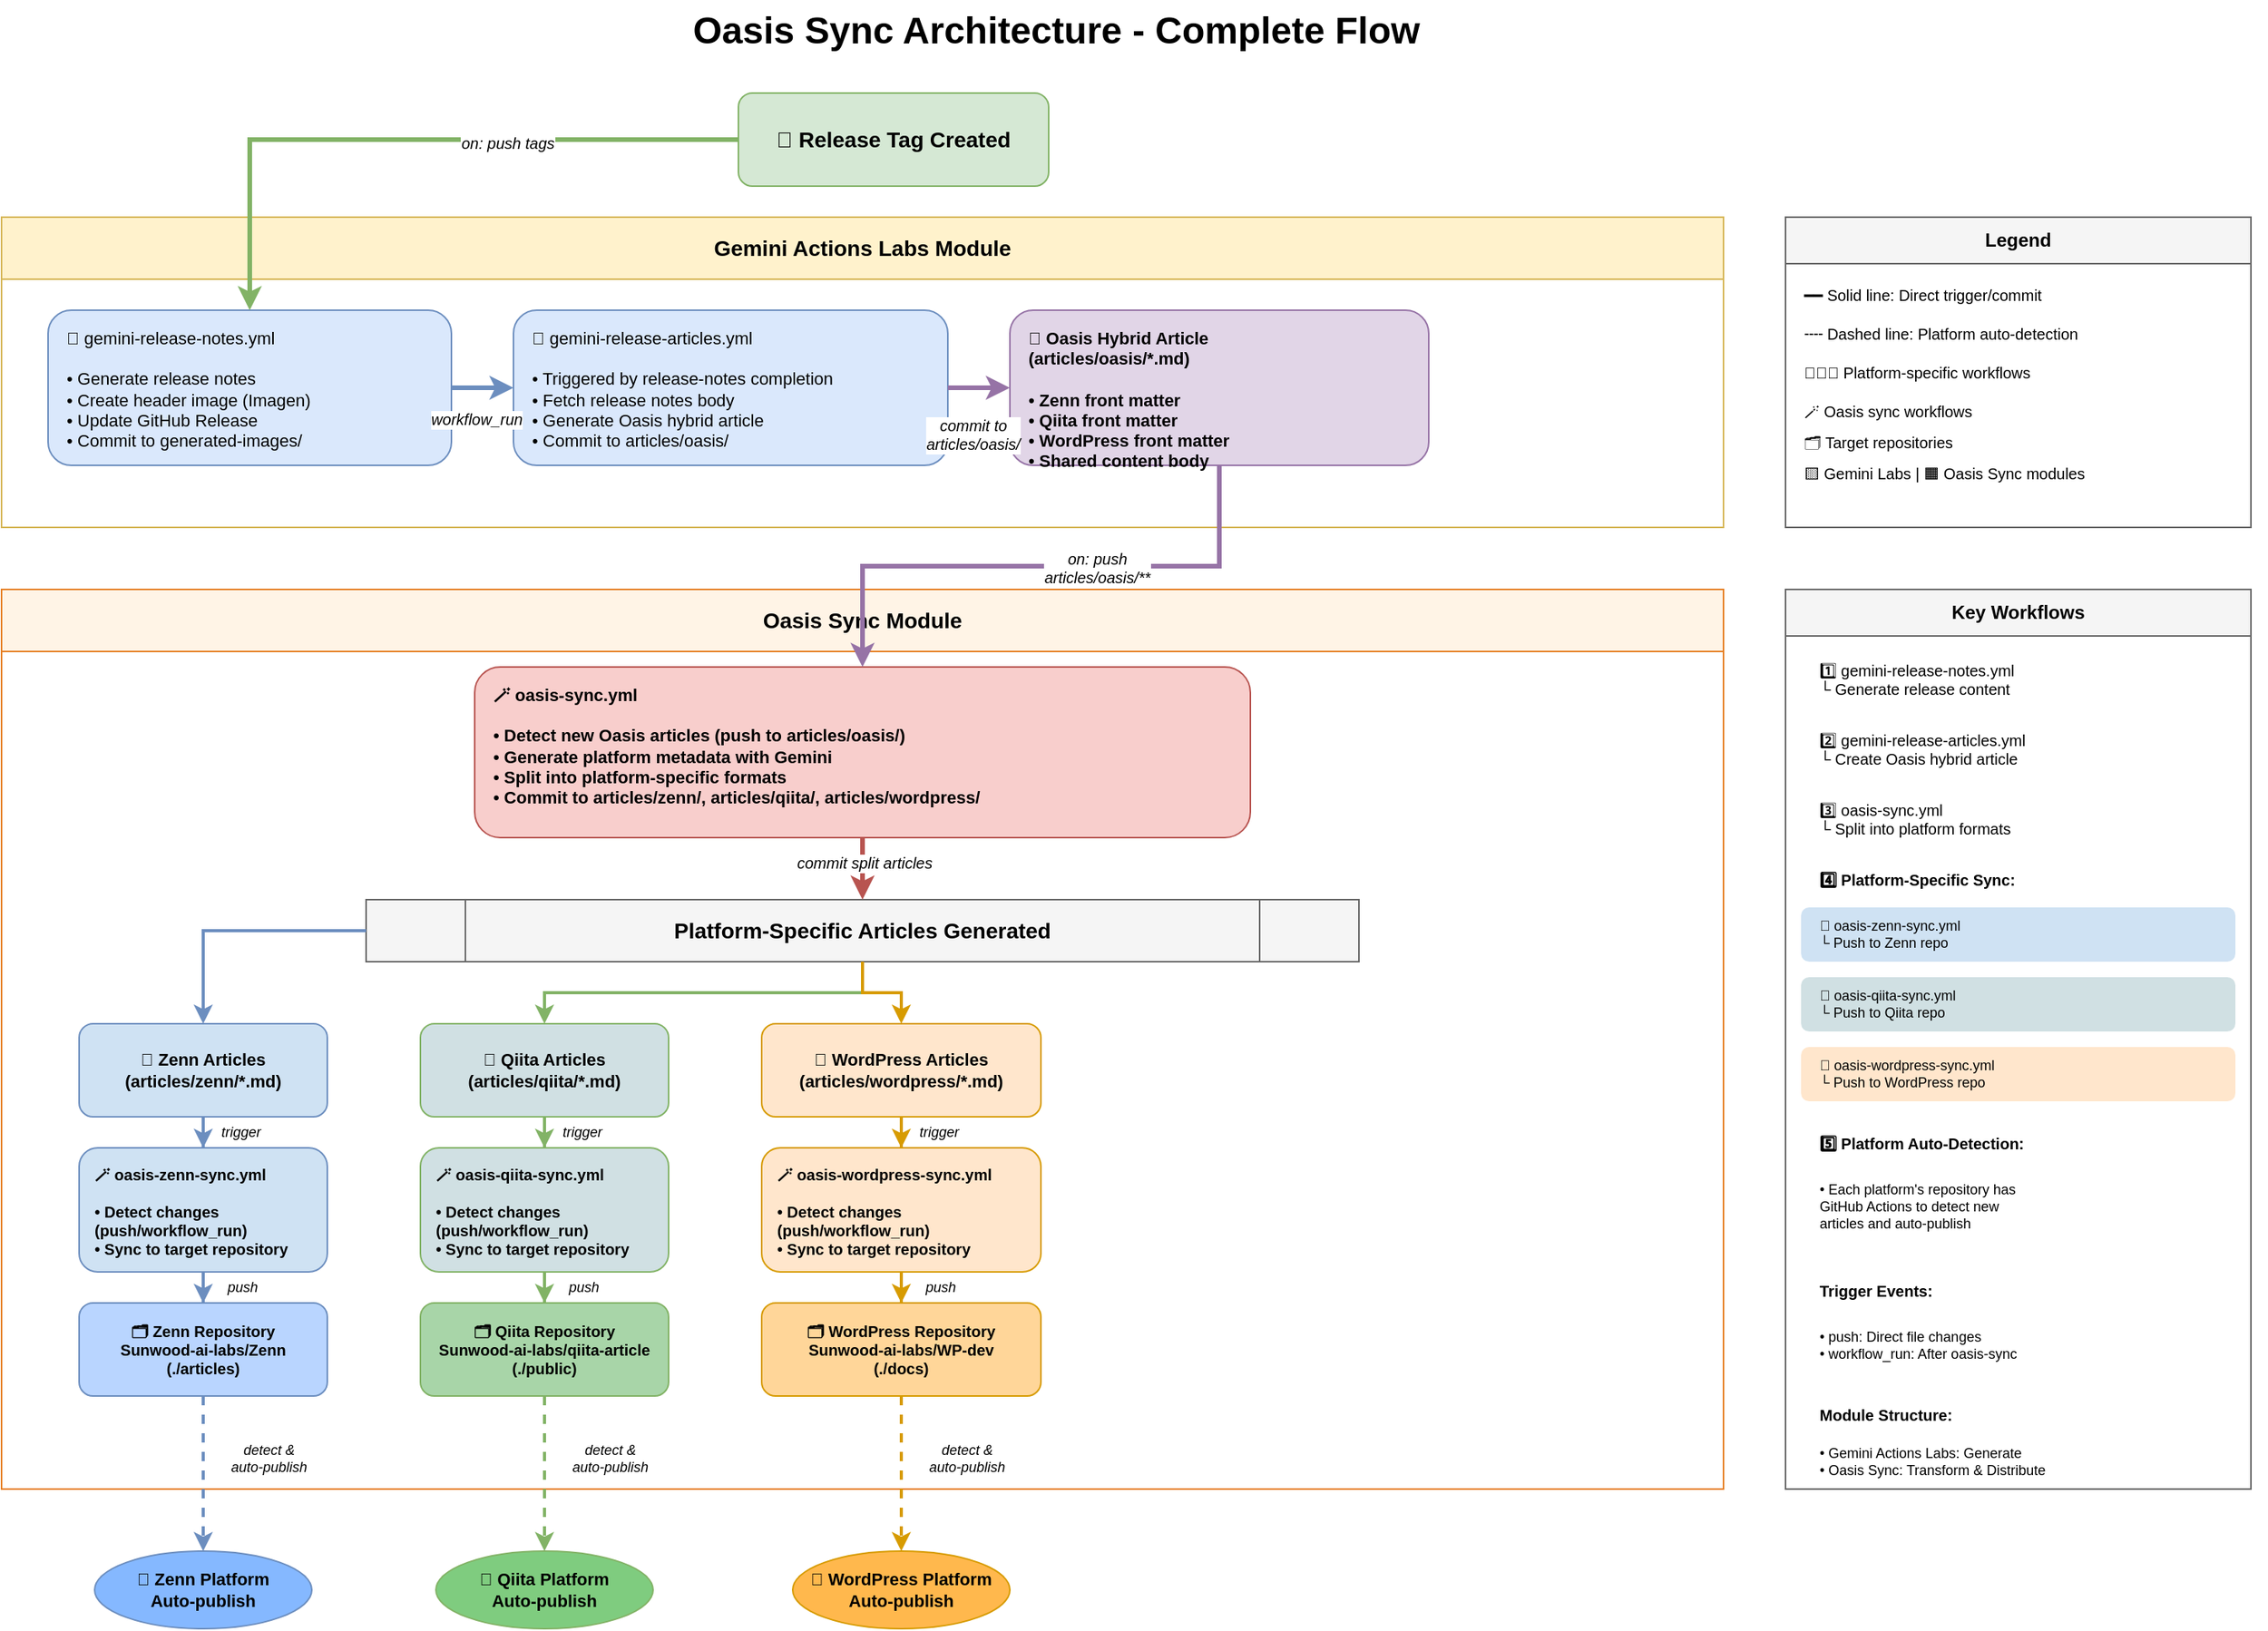 <mxfile>
    <diagram id="-tfUMTEdt4RNtD6wDK0i" name="Oasis Sync Architecture">
        <mxGraphModel dx="2176" dy="1653" grid="1" gridSize="10" guides="1" tooltips="1" connect="1" arrows="1" fold="1" page="1" pageScale="1" pageWidth="1450" pageHeight="1200" math="0" shadow="0">
            <root>
                <mxCell id="0"/>
                <mxCell id="1" parent="0"/>
                <mxCell id="46" value="Oasis Sync Architecture - Complete Flow" style="text;html=1;strokeColor=none;fillColor=none;align=center;verticalAlign=middle;whiteSpace=wrap;rounded=0;fontSize=24;fontStyle=1" parent="1" vertex="1">
                    <mxGeometry x="580" y="20" width="500" height="40" as="geometry"/>
                </mxCell>
                <mxCell id="47" value="📌 Release Tag Created" style="rounded=1;whiteSpace=wrap;html=1;fillColor=#d5e8d4;strokeColor=#82b366;fontSize=14;fontStyle=1" parent="1" vertex="1">
                    <mxGeometry x="625" y="80" width="200" height="60" as="geometry"/>
                </mxCell>
                <mxCell id="48" value="Gemini Actions Labs Module" style="swimlane;whiteSpace=wrap;html=1;fillColor=#fff2cc;strokeColor=#d6b656;fontSize=14;fontStyle=1;startSize=40;" parent="1" vertex="1">
                    <mxGeometry x="150" y="160" width="1110" height="200" as="geometry"/>
                </mxCell>
                <mxCell id="49" value="📝 gemini-release-notes.yml&lt;br&gt;&lt;br&gt;• Generate release notes&lt;br&gt;• Create header image (Imagen)&lt;br&gt;• Update GitHub Release&lt;br&gt;• Commit to generated-images/" style="rounded=1;whiteSpace=wrap;html=1;fillColor=#dae8fc;strokeColor=#6c8ebf;fontSize=11;align=left;verticalAlign=top;spacingLeft=10;spacingTop=5;" parent="48" vertex="1">
                    <mxGeometry x="30" y="60" width="260" height="100" as="geometry"/>
                </mxCell>
                <mxCell id="50" value="📰 gemini-release-articles.yml&lt;br&gt;&lt;br&gt;• Triggered by release-notes completion&lt;br&gt;• Fetch release notes body&lt;br&gt;• Generate Oasis hybrid article&lt;br&gt;• Commit to articles/oasis/" style="rounded=1;whiteSpace=wrap;html=1;fillColor=#dae8fc;strokeColor=#6c8ebf;fontSize=11;align=left;verticalAlign=top;spacingLeft=10;spacingTop=5;" parent="48" vertex="1">
                    <mxGeometry x="330" y="60" width="280" height="100" as="geometry"/>
                </mxCell>
                <mxCell id="51" value="📄 Oasis Hybrid Article&lt;br&gt;(articles/oasis/*.md)&lt;br&gt;&lt;br&gt;• Zenn front matter&lt;br&gt;• Qiita front matter&lt;br&gt;• WordPress front matter&lt;br&gt;• Shared content body" style="rounded=1;whiteSpace=wrap;html=1;fillColor=#e1d5e7;strokeColor=#9673a6;fontSize=11;align=left;verticalAlign=top;spacingLeft=10;spacingTop=5;fontStyle=1" parent="48" vertex="1">
                    <mxGeometry x="650" y="60" width="270" height="100" as="geometry"/>
                </mxCell>
                <mxCell id="oasis-sync-module" value="Oasis Sync Module" style="swimlane;whiteSpace=wrap;html=1;fillColor=#fff4e6;strokeColor=#e67e22;fontSize=14;fontStyle=1;startSize=40;" parent="1" vertex="1">
                    <mxGeometry x="150" y="400" width="1110" height="580" as="geometry"/>
                </mxCell>
                <mxCell id="52" value="🪄 oasis-sync.yml&lt;br&gt;&lt;br&gt;• Detect new Oasis articles (push to articles/oasis/)&lt;br&gt;• Generate platform metadata with Gemini&lt;br&gt;• Split into platform-specific formats&lt;br&gt;• Commit to articles/zenn/, articles/qiita/, articles/wordpress/" style="rounded=1;whiteSpace=wrap;html=1;fillColor=#f8cecc;strokeColor=#b85450;fontSize=11;align=left;verticalAlign=top;spacingLeft=10;spacingTop=5;fontStyle=1" parent="oasis-sync-module" vertex="1">
                    <mxGeometry x="305" y="50" width="500" height="110" as="geometry"/>
                </mxCell>
                <mxCell id="53" value="" style="shape=process;whiteSpace=wrap;html=1;backgroundOutline=1;fillColor=#f5f5f5;strokeColor=#666666;fontSize=14;fontStyle=1" parent="oasis-sync-module" vertex="1">
                    <mxGeometry x="235" y="200" width="640" height="40" as="geometry"/>
                </mxCell>
                <mxCell id="54" value="Platform-Specific Articles Generated" style="text;html=1;strokeColor=none;fillColor=none;align=center;verticalAlign=middle;whiteSpace=wrap;rounded=0;fontSize=14;fontStyle=1" parent="oasis-sync-module" vertex="1">
                    <mxGeometry x="335" y="205" width="440" height="30" as="geometry"/>
                </mxCell>
                <mxCell id="55" value="📘 Zenn Articles&lt;br&gt;(articles/zenn/*.md)" style="rounded=1;whiteSpace=wrap;html=1;fillColor=#cfe2f3;strokeColor=#6c8ebf;fontSize=11;fontStyle=1" parent="oasis-sync-module" vertex="1">
                    <mxGeometry x="50" y="280" width="160" height="60" as="geometry"/>
                </mxCell>
                <mxCell id="56" value="🪄 oasis-zenn-sync.yml&lt;br&gt;&lt;br&gt;• Detect changes (push/workflow_run)&lt;br&gt;• Sync to target repository" style="rounded=1;whiteSpace=wrap;html=1;fillColor=#cfe2f3;strokeColor=#6c8ebf;fontSize=10;align=left;verticalAlign=top;spacingLeft=8;spacingTop=5;fontStyle=1" parent="oasis-sync-module" vertex="1">
                    <mxGeometry x="50" y="360" width="160" height="80" as="geometry"/>
                </mxCell>
                <mxCell id="57" value="🗂️ Zenn Repository&lt;br&gt;Sunwood-ai-labs/Zenn&lt;br&gt;(./articles)" style="rounded=1;whiteSpace=wrap;html=1;fillColor=#b9d5ff;strokeColor=#6c8ebf;fontSize=10;fontStyle=1" parent="oasis-sync-module" vertex="1">
                    <mxGeometry x="50" y="460" width="160" height="60" as="geometry"/>
                </mxCell>
                <mxCell id="59" value="📗 Qiita Articles&lt;br&gt;(articles/qiita/*.md)" style="rounded=1;whiteSpace=wrap;html=1;fillColor=#d0e0e3;strokeColor=#82b366;fontSize=11;fontStyle=1" parent="oasis-sync-module" vertex="1">
                    <mxGeometry x="270" y="280" width="160" height="60" as="geometry"/>
                </mxCell>
                <mxCell id="60" value="🪄 oasis-qiita-sync.yml&lt;br&gt;&lt;br&gt;• Detect changes (push/workflow_run)&lt;br&gt;• Sync to target repository" style="rounded=1;whiteSpace=wrap;html=1;fillColor=#d0e0e3;strokeColor=#82b366;fontSize=10;align=left;verticalAlign=top;spacingLeft=8;spacingTop=5;fontStyle=1" parent="oasis-sync-module" vertex="1">
                    <mxGeometry x="270" y="360" width="160" height="80" as="geometry"/>
                </mxCell>
                <mxCell id="61" value="🗂️ Qiita Repository&lt;br&gt;Sunwood-ai-labs/qiita-article&lt;br&gt;(./public)" style="rounded=1;whiteSpace=wrap;html=1;fillColor=#a8d5a8;strokeColor=#82b366;fontSize=10;fontStyle=1" parent="oasis-sync-module" vertex="1">
                    <mxGeometry x="270" y="460" width="160" height="60" as="geometry"/>
                </mxCell>
                <mxCell id="63" value="📙 WordPress Articles&lt;br&gt;(articles/wordpress/*.md)" style="rounded=1;whiteSpace=wrap;html=1;fillColor=#ffe6cc;strokeColor=#d79b00;fontSize=11;fontStyle=1" parent="oasis-sync-module" vertex="1">
                    <mxGeometry x="490" y="280" width="180" height="60" as="geometry"/>
                </mxCell>
                <mxCell id="64" value="🪄 oasis-wordpress-sync.yml&lt;br&gt;&lt;br&gt;• Detect changes (push/workflow_run)&lt;br&gt;• Sync to target repository" style="rounded=1;whiteSpace=wrap;html=1;fillColor=#ffe6cc;strokeColor=#d79b00;fontSize=10;align=left;verticalAlign=top;spacingLeft=8;spacingTop=5;fontStyle=1" parent="oasis-sync-module" vertex="1">
                    <mxGeometry x="490" y="360" width="180" height="80" as="geometry"/>
                </mxCell>
                <mxCell id="65" value="🗂️ WordPress Repository&lt;br&gt;Sunwood-ai-labs/WP-dev&lt;br&gt;(./docs)" style="rounded=1;whiteSpace=wrap;html=1;fillColor=#ffd699;strokeColor=#d79b00;fontSize=10;fontStyle=1" parent="oasis-sync-module" vertex="1">
                    <mxGeometry x="490" y="460" width="180" height="60" as="geometry"/>
                </mxCell>
                <mxCell id="58" value="📘 Zenn Platform&lt;br&gt;Auto-publish" style="ellipse;whiteSpace=wrap;html=1;fillColor=#85b8ff;strokeColor=#6c8ebf;fontSize=11;fontStyle=1" parent="1" vertex="1">
                    <mxGeometry x="210" y="1020" width="140" height="50" as="geometry"/>
                </mxCell>
                <mxCell id="62" value="📗 Qiita Platform&lt;br&gt;Auto-publish" style="ellipse;whiteSpace=wrap;html=1;fillColor=#7fcc7f;strokeColor=#82b366;fontSize=11;fontStyle=1" parent="1" vertex="1">
                    <mxGeometry x="430" y="1020" width="140" height="50" as="geometry"/>
                </mxCell>
                <mxCell id="66" value="📙 WordPress Platform&lt;br&gt;Auto-publish" style="ellipse;whiteSpace=wrap;html=1;fillColor=#ffb84d;strokeColor=#d79b00;fontSize=11;fontStyle=1" parent="1" vertex="1">
                    <mxGeometry x="660" y="1020" width="140" height="50" as="geometry"/>
                </mxCell>
                <mxCell id="67" value="Key Workflows" style="swimlane;whiteSpace=wrap;html=1;fillColor=#f5f5f5;strokeColor=#666666;fontSize=12;fontStyle=1;startSize=30;" parent="1" vertex="1">
                    <mxGeometry x="1300" y="400" width="300" height="580" as="geometry"/>
                </mxCell>
                <mxCell id="68" value="1️⃣ gemini-release-notes.yml&lt;br&gt;   └ Generate release content" style="text;html=1;strokeColor=none;fillColor=none;align=left;verticalAlign=top;whiteSpace=wrap;rounded=0;fontSize=10;spacingLeft=10;" parent="67" vertex="1">
                    <mxGeometry x="10" y="40" width="280" height="35" as="geometry"/>
                </mxCell>
                <mxCell id="69" value="2️⃣ gemini-release-articles.yml&lt;br&gt;   └ Create Oasis hybrid article" style="text;html=1;strokeColor=none;fillColor=none;align=left;verticalAlign=top;whiteSpace=wrap;rounded=0;fontSize=10;spacingLeft=10;" parent="67" vertex="1">
                    <mxGeometry x="10" y="85" width="280" height="35" as="geometry"/>
                </mxCell>
                <mxCell id="70" value="3️⃣ oasis-sync.yml&lt;br&gt;   └ Split into platform formats" style="text;html=1;strokeColor=none;fillColor=none;align=left;verticalAlign=top;whiteSpace=wrap;rounded=0;fontSize=10;spacingLeft=10;" parent="67" vertex="1">
                    <mxGeometry x="10" y="130" width="280" height="35" as="geometry"/>
                </mxCell>
                <mxCell id="71" value="4️⃣ Platform-Specific Sync:" style="text;html=1;strokeColor=none;fillColor=none;align=left;verticalAlign=top;whiteSpace=wrap;rounded=0;fontSize=10;fontStyle=1;spacingLeft=10;" parent="67" vertex="1">
                    <mxGeometry x="10" y="175" width="280" height="20" as="geometry"/>
                </mxCell>
                <mxCell id="72" value="   📘 oasis-zenn-sync.yml&lt;br&gt;      └ Push to Zenn repo" style="text;html=1;strokeColor=none;fillColor=#cfe2f3;align=left;verticalAlign=top;whiteSpace=wrap;rounded=1;fontSize=9;spacingLeft=10;" parent="67" vertex="1">
                    <mxGeometry x="10" y="205" width="280" height="35" as="geometry"/>
                </mxCell>
                <mxCell id="73" value="   📗 oasis-qiita-sync.yml&lt;br&gt;      └ Push to Qiita repo" style="text;html=1;strokeColor=none;fillColor=#d0e0e3;align=left;verticalAlign=top;whiteSpace=wrap;rounded=1;fontSize=9;spacingLeft=10;" parent="67" vertex="1">
                    <mxGeometry x="10" y="250" width="280" height="35" as="geometry"/>
                </mxCell>
                <mxCell id="74" value="   📙 oasis-wordpress-sync.yml&lt;br&gt;      └ Push to WordPress repo" style="text;html=1;strokeColor=none;fillColor=#ffe6cc;align=left;verticalAlign=top;whiteSpace=wrap;rounded=1;fontSize=9;spacingLeft=10;" parent="67" vertex="1">
                    <mxGeometry x="10" y="295" width="280" height="35" as="geometry"/>
                </mxCell>
                <mxCell id="75" value="5️⃣ Platform Auto-Detection:" style="text;html=1;strokeColor=none;fillColor=none;align=left;verticalAlign=top;whiteSpace=wrap;rounded=0;fontSize=10;fontStyle=1;spacingLeft=10;" parent="67" vertex="1">
                    <mxGeometry x="10" y="345" width="280" height="20" as="geometry"/>
                </mxCell>
                <mxCell id="76" value="   • Each platform&#39;s repository has&lt;br&gt;     GitHub Actions to detect new&lt;br&gt;     articles and auto-publish" style="text;html=1;strokeColor=none;fillColor=none;align=left;verticalAlign=top;whiteSpace=wrap;rounded=0;fontSize=9;spacingLeft=10;" parent="67" vertex="1">
                    <mxGeometry x="10" y="375" width="280" height="50" as="geometry"/>
                </mxCell>
                <mxCell id="77" value="Trigger Events:" style="text;html=1;strokeColor=none;fillColor=none;align=left;verticalAlign=top;whiteSpace=wrap;rounded=0;fontSize=10;fontStyle=1;spacingLeft=10;" parent="67" vertex="1">
                    <mxGeometry x="10" y="440" width="280" height="20" as="geometry"/>
                </mxCell>
                <mxCell id="78" value="   • push: Direct file changes&lt;br&gt;   • workflow_run: After oasis-sync" style="text;html=1;strokeColor=none;fillColor=none;align=left;verticalAlign=top;whiteSpace=wrap;rounded=0;fontSize=9;spacingLeft=10;" parent="67" vertex="1">
                    <mxGeometry x="10" y="470" width="280" height="40" as="geometry"/>
                </mxCell>
                <mxCell id="module-note" value="Module Structure:" style="text;html=1;strokeColor=none;fillColor=none;align=left;verticalAlign=top;whiteSpace=wrap;rounded=0;fontSize=10;fontStyle=1;spacingLeft=10;" parent="67" vertex="1">
                    <mxGeometry x="10" y="520" width="280" height="20" as="geometry"/>
                </mxCell>
                <mxCell id="module-note2" value="   • Gemini Actions Labs: Generate&lt;br&gt;   • Oasis Sync: Transform &amp; Distribute" style="text;html=1;strokeColor=none;fillColor=none;align=left;verticalAlign=top;whiteSpace=wrap;rounded=0;fontSize=9;spacingLeft=10;" parent="67" vertex="1">
                    <mxGeometry x="10" y="545" width="280" height="30" as="geometry"/>
                </mxCell>
                <mxCell id="79" style="edgeStyle=orthogonalEdgeStyle;rounded=0;orthogonalLoop=1;jettySize=auto;html=1;strokeWidth=3;fillColor=#d5e8d4;strokeColor=#82b366;" parent="1" source="47" target="49" edge="1">
                    <mxGeometry relative="1" as="geometry"/>
                </mxCell>
                <mxCell id="80" value="on: push tags" style="edgeLabel;html=1;align=center;verticalAlign=middle;resizable=0;points=[];fontSize=10;fontStyle=2;labelBackgroundColor=#ffffff;" parent="79" vertex="1" connectable="0">
                    <mxGeometry x="-0.3" y="2" relative="1" as="geometry">
                        <mxPoint as="offset"/>
                    </mxGeometry>
                </mxCell>
                <mxCell id="81" style="edgeStyle=orthogonalEdgeStyle;rounded=0;orthogonalLoop=1;jettySize=auto;html=1;strokeWidth=3;fillColor=#dae8fc;strokeColor=#6c8ebf;" parent="1" source="49" target="50" edge="1">
                    <mxGeometry relative="1" as="geometry"/>
                </mxCell>
                <mxCell id="82" value="workflow_run" style="edgeLabel;html=1;align=center;verticalAlign=middle;resizable=0;points=[];fontSize=10;fontStyle=2;labelBackgroundColor=#ffffff;" parent="81" vertex="1" connectable="0">
                    <mxGeometry x="-0.2" y="1" relative="1" as="geometry">
                        <mxPoint y="21" as="offset"/>
                    </mxGeometry>
                </mxCell>
                <mxCell id="83" style="edgeStyle=orthogonalEdgeStyle;rounded=0;orthogonalLoop=1;jettySize=auto;html=1;strokeWidth=3;fillColor=#e1d5e7;strokeColor=#9673a6;" parent="1" source="50" target="51" edge="1">
                    <mxGeometry relative="1" as="geometry"/>
                </mxCell>
                <mxCell id="84" value="commit to&lt;br&gt;articles/oasis/" style="edgeLabel;html=1;align=center;verticalAlign=middle;resizable=0;points=[];fontSize=10;fontStyle=2;labelBackgroundColor=#ffffff;" parent="83" vertex="1" connectable="0">
                    <mxGeometry x="-0.2" y="1" relative="1" as="geometry">
                        <mxPoint y="31" as="offset"/>
                    </mxGeometry>
                </mxCell>
                <mxCell id="85" style="edgeStyle=orthogonalEdgeStyle;rounded=0;orthogonalLoop=1;jettySize=auto;html=1;strokeWidth=3;fillColor=#e1d5e7;strokeColor=#9673a6;" parent="1" source="51" target="52" edge="1">
                    <mxGeometry relative="1" as="geometry"/>
                </mxCell>
                <mxCell id="86" value="on: push&lt;br&gt;articles/oasis/**" style="edgeLabel;html=1;align=center;verticalAlign=middle;resizable=0;points=[];fontSize=10;fontStyle=2;labelBackgroundColor=#ffffff;" parent="85" vertex="1" connectable="0">
                    <mxGeometry x="-0.2" y="1" relative="1" as="geometry">
                        <mxPoint as="offset"/>
                    </mxGeometry>
                </mxCell>
                <mxCell id="87" style="edgeStyle=orthogonalEdgeStyle;rounded=0;orthogonalLoop=1;jettySize=auto;html=1;strokeWidth=3;fillColor=#f8cecc;strokeColor=#b85450;" parent="1" source="52" target="53" edge="1">
                    <mxGeometry relative="1" as="geometry"/>
                </mxCell>
                <mxCell id="88" value="commit split articles" style="edgeLabel;html=1;align=center;verticalAlign=middle;resizable=0;points=[];fontSize=10;fontStyle=2;labelBackgroundColor=#ffffff;" parent="87" vertex="1" connectable="0">
                    <mxGeometry x="-0.2" y="1" relative="1" as="geometry">
                        <mxPoint as="offset"/>
                    </mxGeometry>
                </mxCell>
                <mxCell id="89" style="edgeStyle=orthogonalEdgeStyle;rounded=0;orthogonalLoop=1;jettySize=auto;html=1;strokeWidth=2;fillColor=#cfe2f3;strokeColor=#6c8ebf;" parent="1" source="53" target="55" edge="1">
                    <mxGeometry relative="1" as="geometry"/>
                </mxCell>
                <mxCell id="90" style="edgeStyle=orthogonalEdgeStyle;rounded=0;orthogonalLoop=1;jettySize=auto;html=1;strokeWidth=2;fillColor=#d0e0e3;strokeColor=#82b366;" parent="1" source="53" target="59" edge="1">
                    <mxGeometry relative="1" as="geometry"/>
                </mxCell>
                <mxCell id="91" style="edgeStyle=orthogonalEdgeStyle;rounded=0;orthogonalLoop=1;jettySize=auto;html=1;strokeWidth=2;fillColor=#ffe6cc;strokeColor=#d79b00;" parent="1" source="53" target="63" edge="1">
                    <mxGeometry relative="1" as="geometry"/>
                </mxCell>
                <mxCell id="92" style="edgeStyle=orthogonalEdgeStyle;rounded=0;orthogonalLoop=1;jettySize=auto;html=1;strokeWidth=2;fillColor=#cfe2f3;strokeColor=#6c8ebf;" parent="1" source="55" target="56" edge="1">
                    <mxGeometry relative="1" as="geometry"/>
                </mxCell>
                <mxCell id="93" value="trigger" style="edgeLabel;html=1;align=center;verticalAlign=middle;resizable=0;points=[];fontSize=9;fontStyle=2;labelBackgroundColor=#ffffff;" parent="92" vertex="1" connectable="0">
                    <mxGeometry x="-0.2" y="1" relative="1" as="geometry">
                        <mxPoint x="25" y="-6" as="offset"/>
                    </mxGeometry>
                </mxCell>
                <mxCell id="94" style="edgeStyle=orthogonalEdgeStyle;rounded=0;orthogonalLoop=1;jettySize=auto;html=1;strokeWidth=2;fillColor=#cfe2f3;strokeColor=#6c8ebf;" parent="1" source="56" target="57" edge="1">
                    <mxGeometry relative="1" as="geometry"/>
                </mxCell>
                <mxCell id="95" value="push" style="edgeLabel;html=1;align=center;verticalAlign=middle;resizable=0;points=[];fontSize=9;fontStyle=2;labelBackgroundColor=#ffffff;" parent="94" vertex="1" connectable="0">
                    <mxGeometry x="-0.2" y="1" relative="1" as="geometry">
                        <mxPoint x="26" y="-6" as="offset"/>
                    </mxGeometry>
                </mxCell>
                <mxCell id="96" style="edgeStyle=orthogonalEdgeStyle;rounded=0;orthogonalLoop=1;jettySize=auto;html=1;strokeWidth=2;fillColor=#cfe2f3;strokeColor=#6c8ebf;dashed=1;" parent="1" source="57" target="58" edge="1">
                    <mxGeometry relative="1" as="geometry"/>
                </mxCell>
                <mxCell id="97" value="detect &amp;&lt;br&gt;auto-publish" style="edgeLabel;html=1;align=center;verticalAlign=middle;resizable=0;points=[];fontSize=9;fontStyle=2;labelBackgroundColor=#ffffff;" parent="96" vertex="1" connectable="0">
                    <mxGeometry x="-0.2" y="1" relative="1" as="geometry">
                        <mxPoint x="41" as="offset"/>
                    </mxGeometry>
                </mxCell>
                <mxCell id="98" style="edgeStyle=orthogonalEdgeStyle;rounded=0;orthogonalLoop=1;jettySize=auto;html=1;strokeWidth=2;fillColor=#d0e0e3;strokeColor=#82b366;" parent="1" source="59" target="60" edge="1">
                    <mxGeometry relative="1" as="geometry"/>
                </mxCell>
                <mxCell id="99" value="trigger" style="edgeLabel;html=1;align=center;verticalAlign=middle;resizable=0;points=[];fontSize=9;fontStyle=2;labelBackgroundColor=#ffffff;" parent="98" vertex="1" connectable="0">
                    <mxGeometry x="-0.2" y="1" relative="1" as="geometry">
                        <mxPoint x="25" y="-6" as="offset"/>
                    </mxGeometry>
                </mxCell>
                <mxCell id="100" style="edgeStyle=orthogonalEdgeStyle;rounded=0;orthogonalLoop=1;jettySize=auto;html=1;strokeWidth=2;fillColor=#d0e0e3;strokeColor=#82b366;" parent="1" source="60" target="61" edge="1">
                    <mxGeometry relative="1" as="geometry"/>
                </mxCell>
                <mxCell id="101" value="push" style="edgeLabel;html=1;align=center;verticalAlign=middle;resizable=0;points=[];fontSize=9;fontStyle=2;labelBackgroundColor=#ffffff;" parent="100" vertex="1" connectable="0">
                    <mxGeometry x="-0.2" y="1" relative="1" as="geometry">
                        <mxPoint x="26" y="-6" as="offset"/>
                    </mxGeometry>
                </mxCell>
                <mxCell id="102" style="edgeStyle=orthogonalEdgeStyle;rounded=0;orthogonalLoop=1;jettySize=auto;html=1;strokeWidth=2;fillColor=#d0e0e3;strokeColor=#82b366;dashed=1;" parent="1" source="61" target="62" edge="1">
                    <mxGeometry relative="1" as="geometry"/>
                </mxCell>
                <mxCell id="103" value="detect &amp;&lt;br&gt;auto-publish" style="edgeLabel;html=1;align=center;verticalAlign=middle;resizable=0;points=[];fontSize=9;fontStyle=2;labelBackgroundColor=#ffffff;" parent="102" vertex="1" connectable="0">
                    <mxGeometry x="-0.2" y="1" relative="1" as="geometry">
                        <mxPoint x="41" as="offset"/>
                    </mxGeometry>
                </mxCell>
                <mxCell id="104" style="edgeStyle=orthogonalEdgeStyle;rounded=0;orthogonalLoop=1;jettySize=auto;html=1;strokeWidth=2;fillColor=#ffe6cc;strokeColor=#d79b00;" parent="1" source="63" target="64" edge="1">
                    <mxGeometry relative="1" as="geometry"/>
                </mxCell>
                <mxCell id="105" value="trigger" style="edgeLabel;html=1;align=center;verticalAlign=middle;resizable=0;points=[];fontSize=9;fontStyle=2;labelBackgroundColor=#ffffff;" parent="104" vertex="1" connectable="0">
                    <mxGeometry x="-0.2" y="1" relative="1" as="geometry">
                        <mxPoint x="25" y="-6" as="offset"/>
                    </mxGeometry>
                </mxCell>
                <mxCell id="106" style="edgeStyle=orthogonalEdgeStyle;rounded=0;orthogonalLoop=1;jettySize=auto;html=1;strokeWidth=2;fillColor=#ffe6cc;strokeColor=#d79b00;" parent="1" source="64" target="65" edge="1">
                    <mxGeometry relative="1" as="geometry"/>
                </mxCell>
                <mxCell id="107" value="push" style="edgeLabel;html=1;align=center;verticalAlign=middle;resizable=0;points=[];fontSize=9;fontStyle=2;labelBackgroundColor=#ffffff;" parent="106" vertex="1" connectable="0">
                    <mxGeometry x="-0.2" y="1" relative="1" as="geometry">
                        <mxPoint x="26" y="-6" as="offset"/>
                    </mxGeometry>
                </mxCell>
                <mxCell id="108" style="edgeStyle=orthogonalEdgeStyle;rounded=0;orthogonalLoop=1;jettySize=auto;html=1;strokeWidth=2;fillColor=#ffe6cc;strokeColor=#d79b00;dashed=1;" parent="1" source="65" target="66" edge="1">
                    <mxGeometry relative="1" as="geometry"/>
                </mxCell>
                <mxCell id="109" value="detect &amp;&lt;br&gt;auto-publish" style="edgeLabel;html=1;align=center;verticalAlign=middle;resizable=0;points=[];fontSize=9;fontStyle=2;labelBackgroundColor=#ffffff;" parent="108" vertex="1" connectable="0">
                    <mxGeometry x="-0.2" y="1" relative="1" as="geometry">
                        <mxPoint x="41" as="offset"/>
                    </mxGeometry>
                </mxCell>
                <mxCell id="110" value="Legend" style="swimlane;whiteSpace=wrap;html=1;fillColor=#f5f5f5;strokeColor=#666666;fontSize=12;fontStyle=1;startSize=30;" parent="1" vertex="1">
                    <mxGeometry x="1300" y="160" width="300" height="200" as="geometry"/>
                </mxCell>
                <mxCell id="111" value="━━ Solid line: Direct trigger/commit" style="text;html=1;strokeColor=none;fillColor=none;align=left;verticalAlign=middle;whiteSpace=wrap;rounded=0;fontSize=10;" parent="110" vertex="1">
                    <mxGeometry x="10" y="40" width="300" height="20" as="geometry"/>
                </mxCell>
                <mxCell id="112" value="╌╌ Dashed line: Platform auto-detection" style="text;html=1;strokeColor=none;fillColor=none;align=left;verticalAlign=middle;whiteSpace=wrap;rounded=0;fontSize=10;" parent="110" vertex="1">
                    <mxGeometry x="10" y="65" width="300" height="20" as="geometry"/>
                </mxCell>
                <mxCell id="113" value="📘📗📙 Platform-specific workflows" style="text;html=1;strokeColor=none;fillColor=none;align=left;verticalAlign=middle;whiteSpace=wrap;rounded=0;fontSize=10;" parent="110" vertex="1">
                    <mxGeometry x="10" y="90" width="300" height="20" as="geometry"/>
                </mxCell>
                <mxCell id="114" value="🪄 Oasis sync workflows" style="text;html=1;strokeColor=none;fillColor=none;align=left;verticalAlign=middle;whiteSpace=wrap;rounded=0;fontSize=10;" parent="110" vertex="1">
                    <mxGeometry x="10" y="115" width="300" height="20" as="geometry"/>
                </mxCell>
                <mxCell id="115" value="🗂️ Target repositories" style="text;html=1;strokeColor=none;fillColor=none;align=left;verticalAlign=middle;whiteSpace=wrap;rounded=0;fontSize=10;" parent="110" vertex="1">
                    <mxGeometry x="10" y="135" width="300" height="20" as="geometry"/>
                </mxCell>
                <mxCell id="116" value="🟨 Gemini Labs | 🟧 Oasis Sync modules" style="text;html=1;strokeColor=none;fillColor=none;align=left;verticalAlign=middle;whiteSpace=wrap;rounded=0;fontSize=10;" parent="110" vertex="1">
                    <mxGeometry x="10" y="155" width="300" height="20" as="geometry"/>
                </mxCell>
            </root>
        </mxGraphModel>
    </diagram>
</mxfile>
